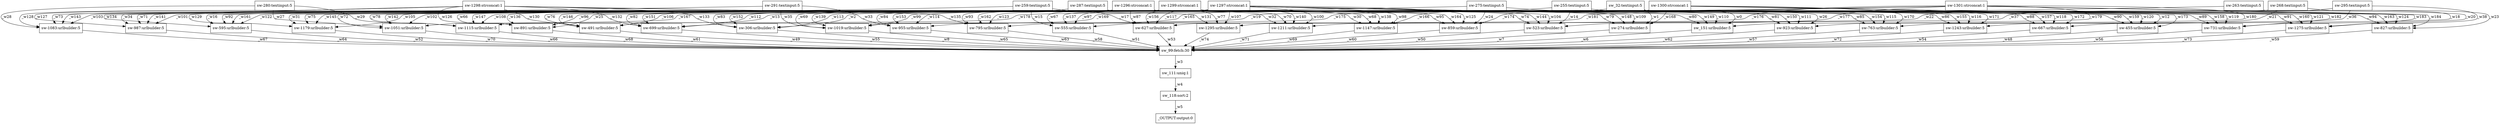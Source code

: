 digraph test1 { node [shape=box] "sw-280" [label="sw-280:textinput:5"];"sw-291" [label="sw-291:textinput:5"];"sw-891" [label="sw-891:urlbuilder:5"];"sw-268" [label="sw-268:textinput:5"];"sw_99" [label="sw_99:fetch:30"];"sw-255" [label="sw-255:textinput:5"];"sw-555" [label="sw-555:urlbuilder:5"];"sw-1147" [label="sw-1147:urlbuilder:5"];"sw-1298" [label="sw-1298:strconcat:1"];"sw-259" [label="sw-259:textinput:5"];"sw-1019" [label="sw-1019:urlbuilder:5"];"sw-1299" [label="sw-1299:strconcat:1"];"sw-1211" [label="sw-1211:urlbuilder:5"];"sw-987" [label="sw-987:urlbuilder:5"];"sw-1297" [label="sw-1297:strconcat:1"];"sw_118" [label="sw_118:sort:2"];"sw-1051" [label="sw-1051:urlbuilder:5"];"sw-1083" [label="sw-1083:urlbuilder:5"];"sw-523" [label="sw-523:urlbuilder:5"];"sw-1179" [label="sw-1179:urlbuilder:5"];"sw-491" [label="sw-491:urlbuilder:5"];"sw_32" [label="sw_32:textinput:5"];"sw-1295" [label="sw-1295:urlbuilder:5"];"sw-1115" [label="sw-1115:urlbuilder:5"];"_OUTPUT" [label="_OUTPUT:output:0"];"sw-287" [label="sw-287:textinput:5"];"sw-274" [label="sw-274:urlbuilder:5"];"sw-1296" [label="sw-1296:strconcat:1"];"sw_151" [label="sw_151:urlbuilder:5"];"sw-923" [label="sw-923:urlbuilder:5"];"sw-699" [label="sw-699:urlbuilder:5"];"sw-306" [label="sw-306:urlbuilder:5"];"sw-955" [label="sw-955:urlbuilder:5"];"sw-763" [label="sw-763:urlbuilder:5"];"sw_111" [label="sw_111:uniq:1"];"sw-295" [label="sw-295:textinput:5"];"sw-1243" [label="sw-1243:urlbuilder:5"];"sw-1300" [label="sw-1300:strconcat:1"];"sw-627" [label="sw-627:urlbuilder:5"];"sw-667" [label="sw-667:urlbuilder:5"];"sw-731" [label="sw-731:urlbuilder:5"];"sw-455" [label="sw-455:urlbuilder:5"];"sw-1275" [label="sw-1275:urlbuilder:5"];"sw-263" [label="sw-263:textinput:5"];"sw-595" [label="sw-595:urlbuilder:5"];"sw-795" [label="sw-795:urlbuilder:5"];"sw-275" [label="sw-275:textinput:5"];"sw-827" [label="sw-827:urlbuilder:5"];"sw-859" [label="sw-859:urlbuilder:5"];"sw-1301" [label="sw-1301:strconcat:1"];"sw_32" -> "sw_151" [label="_w0"];"sw_32" -> "sw-274" [label="_w1"];"sw_32" -> "sw-306" [label="_w2"];"sw_99" -> "sw_111" [label="_w3"];"sw_111" -> "sw_118" [label="_w4"];"sw_118" -> "_OUTPUT" [label="_w5"];"sw_151" -> "sw_99" [label="_w6"];"sw-274" -> "sw_99" [label="_w7"];"sw-306" -> "sw_99" [label="_w8"];"sw-255" -> "sw-455" [label="_w12"];"sw-255" -> "sw-491" [label="_w13"];"sw-255" -> "sw-523" [label="_w14"];"sw-259" -> "sw-555" [label="_w15"];"sw-259" -> "sw-595" [label="_w16"];"sw-259" -> "sw-627" [label="_w17"];"sw-263" -> "sw-667" [label="_w18"];"sw-263" -> "sw-699" [label="_w19"];"sw-263" -> "sw-731" [label="_w20"];"sw-268" -> "sw-763" [label="_w21"];"sw-268" -> "sw-795" [label="_w22"];"sw-268" -> "sw-827" [label="_w23"];"sw-275" -> "sw-859" [label="_w24"];"sw-275" -> "sw-891" [label="_w25"];"sw-275" -> "sw-923" [label="_w26"];"sw-280" -> "sw-1051" [label="_w27"];"sw-280" -> "sw-1083" [label="_w28"];"sw-280" -> "sw-1115" [label="_w29"];"sw-287" -> "sw-1147" [label="_w30"];"sw-287" -> "sw-1179" [label="_w31"];"sw-287" -> "sw-1211" [label="_w32"];"sw-291" -> "sw-955" [label="_w33"];"sw-291" -> "sw-987" [label="_w34"];"sw-291" -> "sw-1019" [label="_w35"];"sw-295" -> "sw-1243" [label="_w36"];"sw-295" -> "sw-1295" [label="_w37"];"sw-295" -> "sw-1275" [label="_w38"];"sw-455" -> "sw_99" [label="_w48"];"sw-491" -> "sw_99" [label="_w49"];"sw-523" -> "sw_99" [label="_w50"];"sw-555" -> "sw_99" [label="_w51"];"sw-595" -> "sw_99" [label="_w52"];"sw-627" -> "sw_99" [label="_w53"];"sw-667" -> "sw_99" [label="_w54"];"sw-699" -> "sw_99" [label="_w55"];"sw-731" -> "sw_99" [label="_w56"];"sw-763" -> "sw_99" [label="_w57"];"sw-795" -> "sw_99" [label="_w58"];"sw-827" -> "sw_99" [label="_w59"];"sw-859" -> "sw_99" [label="_w60"];"sw-891" -> "sw_99" [label="_w61"];"sw-923" -> "sw_99" [label="_w62"];"sw-955" -> "sw_99" [label="_w63"];"sw-987" -> "sw_99" [label="_w64"];"sw-1019" -> "sw_99" [label="_w65"];"sw-1051" -> "sw_99" [label="_w66"];"sw-1083" -> "sw_99" [label="_w67"];"sw-1115" -> "sw_99" [label="_w68"];"sw-1147" -> "sw_99" [label="_w69"];"sw-1179" -> "sw_99" [label="_w70"];"sw-1211" -> "sw_99" [label="_w71"];"sw-1243" -> "sw_99" [label="_w72"];"sw-1275" -> "sw_99" [label="_w73"];"sw-1295" -> "sw_99" [label="_w74"];"sw-1296" -> "sw-891" [label="_w66"];"sw-1296" -> "sw-555" [label="_w67"];"sw-1296" -> "sw-1147" [label="_w68"];"sw-1296" -> "sw-1019" [label="_w69"];"sw-1296" -> "sw-1211" [label="_w70"];"sw-1296" -> "sw-987" [label="_w71"];"sw-1296" -> "sw-1051" [label="_w72"];"sw-1296" -> "sw-1083" [label="_w73"];"sw-1296" -> "sw-523" [label="_w74"];"sw-1296" -> "sw-1179" [label="_w75"];"sw-1296" -> "sw-491" [label="_w76"];"sw-1296" -> "sw-1295" [label="_w77"];"sw-1296" -> "sw-1115" [label="_w78"];"sw-1296" -> "sw-274" [label="_w79"];"sw-1296" -> "sw_151" [label="_w80"];"sw-1296" -> "sw-923" [label="_w81"];"sw-1296" -> "sw-699" [label="_w82"];"sw-1296" -> "sw-306" [label="_w83"];"sw-1296" -> "sw-955" [label="_w84"];"sw-1296" -> "sw-763" [label="_w85"];"sw-1296" -> "sw-1243" [label="_w86"];"sw-1296" -> "sw-627" [label="_w87"];"sw-1296" -> "sw-667" [label="_w88"];"sw-1296" -> "sw-731" [label="_w89"];"sw-1296" -> "sw-455" [label="_w90"];"sw-1296" -> "sw-1275" [label="_w91"];"sw-1296" -> "sw-595" [label="_w92"];"sw-1296" -> "sw-795" [label="_w93"];"sw-1296" -> "sw-827" [label="_w94"];"sw-1296" -> "sw-859" [label="_w95"];"sw-1297" -> "sw-891" [label="_w96"];"sw-1297" -> "sw-555" [label="_w97"];"sw-1297" -> "sw-1147" [label="_w98"];"sw-1297" -> "sw-1019" [label="_w99"];"sw-1297" -> "sw-1211" [label="_w100"];"sw-1297" -> "sw-987" [label="_w101"];"sw-1297" -> "sw-1051" [label="_w102"];"sw-1297" -> "sw-1083" [label="_w103"];"sw-1297" -> "sw-523" [label="_w104"];"sw-1297" -> "sw-1179" [label="_w105"];"sw-1297" -> "sw-491" [label="_w106"];"sw-1297" -> "sw-1295" [label="_w107"];"sw-1297" -> "sw-1115" [label="_w108"];"sw-1297" -> "sw-274" [label="_w109"];"sw-1297" -> "sw_151" [label="_w110"];"sw-1297" -> "sw-923" [label="_w111"];"sw-1297" -> "sw-699" [label="_w112"];"sw-1297" -> "sw-306" [label="_w113"];"sw-1297" -> "sw-955" [label="_w114"];"sw-1297" -> "sw-763" [label="_w115"];"sw-1297" -> "sw-1243" [label="_w116"];"sw-1297" -> "sw-627" [label="_w117"];"sw-1297" -> "sw-667" [label="_w118"];"sw-1297" -> "sw-731" [label="_w119"];"sw-1297" -> "sw-455" [label="_w120"];"sw-1297" -> "sw-1275" [label="_w121"];"sw-1297" -> "sw-595" [label="_w122"];"sw-1297" -> "sw-795" [label="_w123"];"sw-1297" -> "sw-827" [label="_w124"];"sw-1297" -> "sw-859" [label="_w125"];"sw-1298" -> "sw-891" [label="_w126"];"sw-1298" -> "sw-987" [label="_w127"];"sw-1298" -> "sw-1083" [label="_w128"];"sw-1298" -> "sw-1179" [label="_w129"];"sw-1298" -> "sw-491" [label="_w130"];"sw-1298" -> "sw-1295" [label="_w131"];"sw-1298" -> "sw-699" [label="_w132"];"sw-1298" -> "sw-306" [label="_w133"];"sw-1298" -> "sw-595" [label="_w134"];"sw-1298" -> "sw-795" [label="_w135"];"sw-1299" -> "sw-891" [label="_w136"];"sw-1299" -> "sw-555" [label="_w137"];"sw-1299" -> "sw-1147" [label="_w138"];"sw-1299" -> "sw-1019" [label="_w139"];"sw-1299" -> "sw-1211" [label="_w140"];"sw-1299" -> "sw-987" [label="_w141"];"sw-1299" -> "sw-1051" [label="_w142"];"sw-1299" -> "sw-1083" [label="_w143"];"sw-1299" -> "sw-523" [label="_w144"];"sw-1299" -> "sw-1179" [label="_w145"];"sw-1299" -> "sw-491" [label="_w146"];"sw-1299" -> "sw-1115" [label="_w147"];"sw-1299" -> "sw-274" [label="_w148"];"sw-1299" -> "sw_151" [label="_w149"];"sw-1299" -> "sw-923" [label="_w150"];"sw-1299" -> "sw-699" [label="_w151"];"sw-1299" -> "sw-306" [label="_w152"];"sw-1299" -> "sw-955" [label="_w153"];"sw-1299" -> "sw-763" [label="_w154"];"sw-1299" -> "sw-1243" [label="_w155"];"sw-1299" -> "sw-627" [label="_w156"];"sw-1299" -> "sw-667" [label="_w157"];"sw-1299" -> "sw-731" [label="_w158"];"sw-1299" -> "sw-455" [label="_w159"];"sw-1299" -> "sw-1275" [label="_w160"];"sw-1299" -> "sw-595" [label="_w161"];"sw-1299" -> "sw-795" [label="_w162"];"sw-1299" -> "sw-827" [label="_w163"];"sw-1299" -> "sw-859" [label="_w164"];"sw-1300" -> "sw-555" [label="_w165"];"sw-1300" -> "sw-1147" [label="_w166"];"sw-1300" -> "sw-1051" [label="_w167"];"sw-1300" -> "sw-274" [label="_w168"];"sw-1300" -> "sw-955" [label="_w169"];"sw-1300" -> "sw-763" [label="_w170"];"sw-1300" -> "sw-1243" [label="_w171"];"sw-1300" -> "sw-667" [label="_w172"];"sw-1300" -> "sw-455" [label="_w173"];"sw-1300" -> "sw-859" [label="_w174"];"sw-1301" -> "sw-1019" [label="_w175"];"sw-1301" -> "sw-1211" [label="_w176"];"sw-1301" -> "sw-523" [label="_w177"];"sw-1301" -> "sw-1115" [label="_w178"];"sw-1301" -> "sw_151" [label="_w179"];"sw-1301" -> "sw-923" [label="_w180"];"sw-1301" -> "sw-627" [label="_w181"];"sw-1301" -> "sw-731" [label="_w182"];"sw-1301" -> "sw-1275" [label="_w183"];"sw-1301" -> "sw-827" [label="_w184"];}